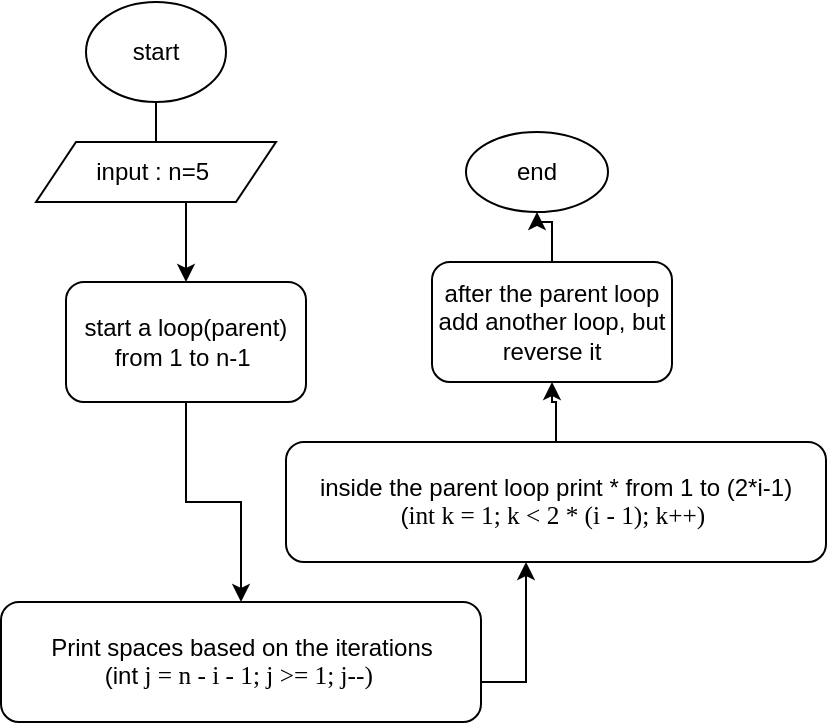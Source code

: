 <mxfile version="21.3.2" type="github">
  <diagram id="C5RBs43oDa-KdzZeNtuy" name="Page-1">
    <mxGraphModel dx="1235" dy="570" grid="1" gridSize="10" guides="1" tooltips="1" connect="1" arrows="1" fold="1" page="1" pageScale="1" pageWidth="54" pageHeight="50" math="0" shadow="0">
      <root>
        <mxCell id="WIyWlLk6GJQsqaUBKTNV-0" />
        <mxCell id="WIyWlLk6GJQsqaUBKTNV-1" parent="WIyWlLk6GJQsqaUBKTNV-0" />
        <mxCell id="JBTxOTqdsFNQTq29Rtnv-10" value="" style="edgeStyle=orthogonalEdgeStyle;rounded=0;orthogonalLoop=1;jettySize=auto;html=1;" edge="1" parent="WIyWlLk6GJQsqaUBKTNV-1" source="JBTxOTqdsFNQTq29Rtnv-0" target="JBTxOTqdsFNQTq29Rtnv-2">
          <mxGeometry relative="1" as="geometry" />
        </mxCell>
        <mxCell id="JBTxOTqdsFNQTq29Rtnv-0" value="start" style="ellipse;whiteSpace=wrap;html=1;" vertex="1" parent="WIyWlLk6GJQsqaUBKTNV-1">
          <mxGeometry x="52" y="62" width="70" height="50" as="geometry" />
        </mxCell>
        <mxCell id="JBTxOTqdsFNQTq29Rtnv-1" value="input : n=5&amp;nbsp;&lt;br&gt;" style="shape=parallelogram;perimeter=parallelogramPerimeter;whiteSpace=wrap;html=1;fixedSize=1;" vertex="1" parent="WIyWlLk6GJQsqaUBKTNV-1">
          <mxGeometry x="27" y="132" width="120" height="30" as="geometry" />
        </mxCell>
        <mxCell id="JBTxOTqdsFNQTq29Rtnv-11" value="" style="edgeStyle=orthogonalEdgeStyle;rounded=0;orthogonalLoop=1;jettySize=auto;html=1;" edge="1" parent="WIyWlLk6GJQsqaUBKTNV-1" source="JBTxOTqdsFNQTq29Rtnv-2" target="JBTxOTqdsFNQTq29Rtnv-3">
          <mxGeometry relative="1" as="geometry" />
        </mxCell>
        <mxCell id="JBTxOTqdsFNQTq29Rtnv-2" value="start a loop(parent) from 1 to n-1&amp;nbsp;" style="rounded=1;whiteSpace=wrap;html=1;" vertex="1" parent="WIyWlLk6GJQsqaUBKTNV-1">
          <mxGeometry x="42" y="202" width="120" height="60" as="geometry" />
        </mxCell>
        <mxCell id="JBTxOTqdsFNQTq29Rtnv-12" value="" style="edgeStyle=orthogonalEdgeStyle;rounded=0;orthogonalLoop=1;jettySize=auto;html=1;" edge="1" parent="WIyWlLk6GJQsqaUBKTNV-1" source="JBTxOTqdsFNQTq29Rtnv-3" target="JBTxOTqdsFNQTq29Rtnv-4">
          <mxGeometry relative="1" as="geometry">
            <Array as="points">
              <mxPoint x="272" y="402" />
            </Array>
          </mxGeometry>
        </mxCell>
        <mxCell id="JBTxOTqdsFNQTq29Rtnv-3" value="Print spaces based on the iterations&lt;br&gt;(int&lt;span style=&quot;font-size: 9.5pt; line-height: 107%; font-family: &amp;quot;Cascadia Mono&amp;quot;;&quot;&gt; j = n - i - 1; j &amp;gt;= 1; j--)&amp;nbsp;&lt;/span&gt;" style="rounded=1;whiteSpace=wrap;html=1;" vertex="1" parent="WIyWlLk6GJQsqaUBKTNV-1">
          <mxGeometry x="9.5" y="362" width="240" height="60" as="geometry" />
        </mxCell>
        <mxCell id="JBTxOTqdsFNQTq29Rtnv-13" value="" style="edgeStyle=orthogonalEdgeStyle;rounded=0;orthogonalLoop=1;jettySize=auto;html=1;" edge="1" parent="WIyWlLk6GJQsqaUBKTNV-1" source="JBTxOTqdsFNQTq29Rtnv-4" target="JBTxOTqdsFNQTq29Rtnv-7">
          <mxGeometry relative="1" as="geometry" />
        </mxCell>
        <mxCell id="JBTxOTqdsFNQTq29Rtnv-4" value="inside the parent loop print * from 1 to (2*i-1)&lt;br&gt;(&lt;span style=&quot;font-size:9.5pt;line-height:107%;font-family:&amp;quot;Cascadia Mono&amp;quot;;mso-fareast-font-family:&lt;br/&gt;Calibri;mso-fareast-theme-font:minor-latin;mso-bidi-font-family:&amp;quot;Cascadia Mono&amp;quot;;&lt;br/&gt;color:blue;mso-font-kerning:0pt;mso-ansi-language:EN-US;mso-fareast-language:&lt;br/&gt;EN-US;mso-bidi-language:AR-SA&quot;&gt;int&lt;/span&gt;&lt;span style=&quot;font-size: 9.5pt; line-height: 107%; font-family: &amp;quot;Cascadia Mono&amp;quot;;&quot;&gt; k = 1; k &amp;lt; 2 * (i - 1); k++)&amp;nbsp;&lt;/span&gt;" style="rounded=1;whiteSpace=wrap;html=1;" vertex="1" parent="WIyWlLk6GJQsqaUBKTNV-1">
          <mxGeometry x="152" y="282" width="270" height="60" as="geometry" />
        </mxCell>
        <mxCell id="JBTxOTqdsFNQTq29Rtnv-14" value="" style="edgeStyle=orthogonalEdgeStyle;rounded=0;orthogonalLoop=1;jettySize=auto;html=1;" edge="1" parent="WIyWlLk6GJQsqaUBKTNV-1" source="JBTxOTqdsFNQTq29Rtnv-7" target="JBTxOTqdsFNQTq29Rtnv-8">
          <mxGeometry relative="1" as="geometry" />
        </mxCell>
        <mxCell id="JBTxOTqdsFNQTq29Rtnv-7" value="after the parent loop add another loop, but reverse it" style="rounded=1;whiteSpace=wrap;html=1;" vertex="1" parent="WIyWlLk6GJQsqaUBKTNV-1">
          <mxGeometry x="225" y="192" width="120" height="60" as="geometry" />
        </mxCell>
        <mxCell id="JBTxOTqdsFNQTq29Rtnv-8" value="end" style="ellipse;whiteSpace=wrap;html=1;" vertex="1" parent="WIyWlLk6GJQsqaUBKTNV-1">
          <mxGeometry x="242" y="127" width="71" height="40" as="geometry" />
        </mxCell>
      </root>
    </mxGraphModel>
  </diagram>
</mxfile>

